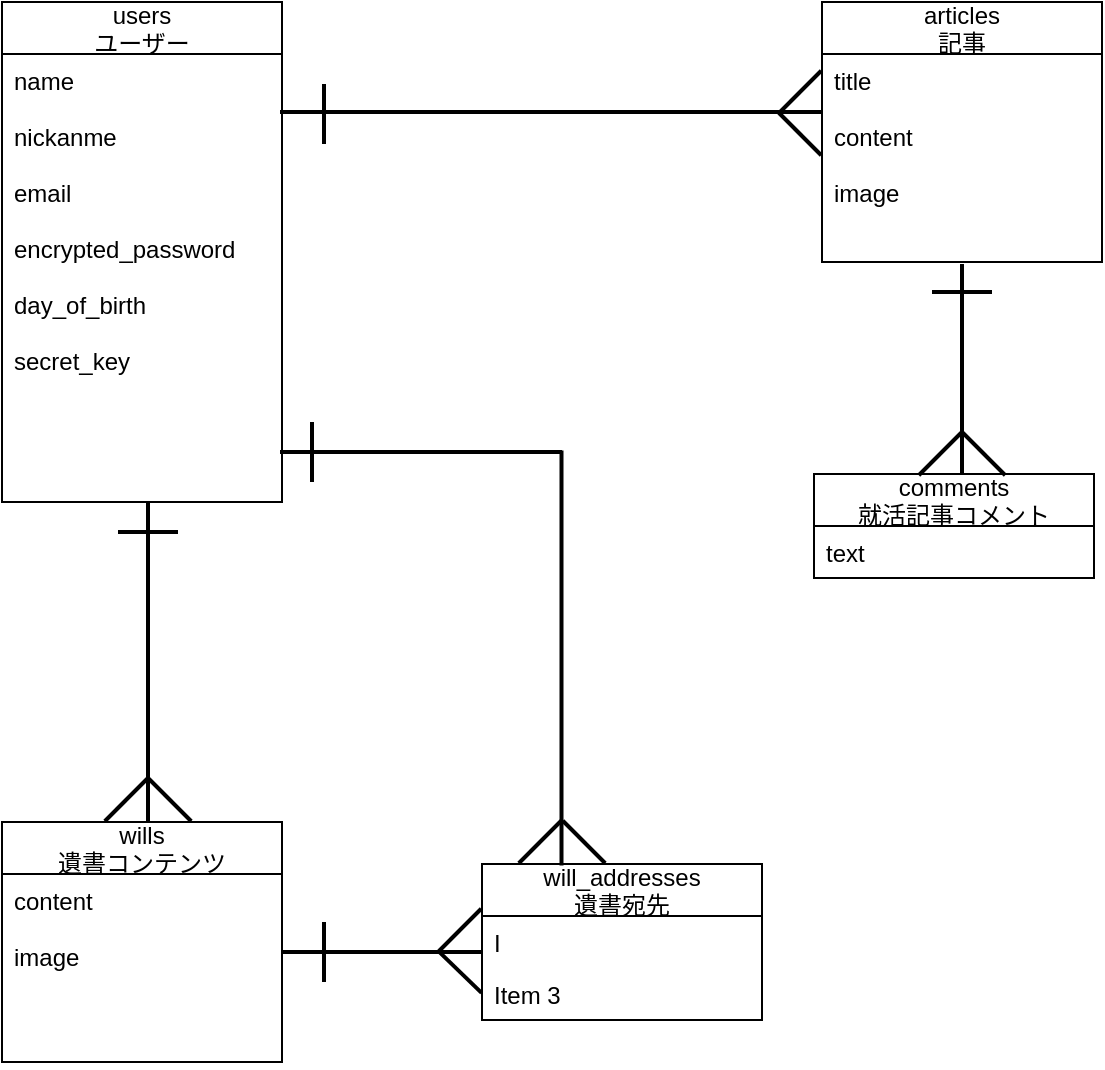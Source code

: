 <mxfile>
    <diagram id="p4G7GyhmdaZ9alzyhCs6" name="ページ1">
        <mxGraphModel dx="1052" dy="1108" grid="1" gridSize="10" guides="1" tooltips="1" connect="1" arrows="1" fold="1" page="1" pageScale="1" pageWidth="827" pageHeight="1169" math="0" shadow="0">
            <root>
                <mxCell id="0"/>
                <mxCell id="1" parent="0"/>
                <mxCell id="25" value="users&#10;ユーザー" style="swimlane;fontStyle=0;childLayout=stackLayout;horizontal=1;startSize=26;fillColor=none;horizontalStack=0;resizeParent=1;resizeParentMax=0;resizeLast=0;collapsible=1;marginBottom=0;" parent="1" vertex="1">
                    <mxGeometry x="80" y="220" width="140" height="250" as="geometry"/>
                </mxCell>
                <mxCell id="28" value="name&#10;&#10;nickanme&#10;&#10;email&#10;&#10;encrypted_password&#10;&#10;day_of_birth&#10;&#10;secret_key&#10;&#10;" style="text;strokeColor=none;fillColor=none;align=left;verticalAlign=top;spacingLeft=4;spacingRight=4;overflow=hidden;rotatable=0;points=[[0,0.5],[1,0.5]];portConstraint=eastwest;" parent="25" vertex="1">
                    <mxGeometry y="26" width="140" height="224" as="geometry"/>
                </mxCell>
                <mxCell id="29" value="articles&#10;記事" style="swimlane;fontStyle=0;childLayout=stackLayout;horizontal=1;startSize=26;fillColor=none;horizontalStack=0;resizeParent=1;resizeParentMax=0;resizeLast=0;collapsible=1;marginBottom=0;" parent="1" vertex="1">
                    <mxGeometry x="490" y="220" width="140" height="130" as="geometry"/>
                </mxCell>
                <mxCell id="31" value="title&#10;&#10;content&#10;&#10;image&#10;" style="text;strokeColor=none;fillColor=none;align=left;verticalAlign=top;spacingLeft=4;spacingRight=4;overflow=hidden;rotatable=0;points=[[0,0.5],[1,0.5]];portConstraint=eastwest;" parent="29" vertex="1">
                    <mxGeometry y="26" width="140" height="104" as="geometry"/>
                </mxCell>
                <mxCell id="32" value="will_addresses&#10;遺書宛先" style="swimlane;fontStyle=0;childLayout=stackLayout;horizontal=1;startSize=26;fillColor=none;horizontalStack=0;resizeParent=1;resizeParentMax=0;resizeLast=0;collapsible=1;marginBottom=0;" parent="1" vertex="1">
                    <mxGeometry x="320" y="651" width="140" height="78" as="geometry"/>
                </mxCell>
                <mxCell id="33" value="I" style="text;strokeColor=none;fillColor=none;align=left;verticalAlign=top;spacingLeft=4;spacingRight=4;overflow=hidden;rotatable=0;points=[[0,0.5],[1,0.5]];portConstraint=eastwest;" parent="32" vertex="1">
                    <mxGeometry y="26" width="140" height="26" as="geometry"/>
                </mxCell>
                <mxCell id="34" value="Item 3" style="text;strokeColor=none;fillColor=none;align=left;verticalAlign=top;spacingLeft=4;spacingRight=4;overflow=hidden;rotatable=0;points=[[0,0.5],[1,0.5]];portConstraint=eastwest;" parent="32" vertex="1">
                    <mxGeometry y="52" width="140" height="26" as="geometry"/>
                </mxCell>
                <mxCell id="35" value="wills&#10;遺書コンテンツ" style="swimlane;fontStyle=0;childLayout=stackLayout;horizontal=1;startSize=26;fillColor=none;horizontalStack=0;resizeParent=1;resizeParentMax=0;resizeLast=0;collapsible=1;marginBottom=0;" parent="1" vertex="1">
                    <mxGeometry x="80" y="630" width="140" height="120" as="geometry"/>
                </mxCell>
                <mxCell id="37" value="content&#10;&#10;image&#10;" style="text;strokeColor=none;fillColor=none;align=left;verticalAlign=top;spacingLeft=4;spacingRight=4;overflow=hidden;rotatable=0;points=[[0,0.5],[1,0.5]];portConstraint=eastwest;" parent="35" vertex="1">
                    <mxGeometry y="26" width="140" height="94" as="geometry"/>
                </mxCell>
                <mxCell id="38" value="comments&#10;就活記事コメント" style="swimlane;fontStyle=0;childLayout=stackLayout;horizontal=1;startSize=26;fillColor=none;horizontalStack=0;resizeParent=1;resizeParentMax=0;resizeLast=0;collapsible=1;marginBottom=0;" parent="1" vertex="1">
                    <mxGeometry x="486" y="456" width="140" height="52" as="geometry"/>
                </mxCell>
                <mxCell id="39" value="text" style="text;strokeColor=none;fillColor=none;align=left;verticalAlign=top;spacingLeft=4;spacingRight=4;overflow=hidden;rotatable=0;points=[[0,0.5],[1,0.5]];portConstraint=eastwest;" parent="38" vertex="1">
                    <mxGeometry y="26" width="140" height="26" as="geometry"/>
                </mxCell>
                <mxCell id="43" value="" style="line;strokeWidth=2;html=1;" parent="1" vertex="1">
                    <mxGeometry x="219" y="270" width="271" height="10" as="geometry"/>
                </mxCell>
                <mxCell id="47" value="" style="line;strokeWidth=2;html=1;rotation=45;" parent="1" vertex="1">
                    <mxGeometry x="464" y="281" width="30" height="10" as="geometry"/>
                </mxCell>
                <mxCell id="48" value="" style="line;strokeWidth=2;html=1;rotation=-45;" parent="1" vertex="1">
                    <mxGeometry x="464" y="260" width="30" height="10" as="geometry"/>
                </mxCell>
                <mxCell id="49" value="" style="line;strokeWidth=2;html=1;rotation=90;" parent="1" vertex="1">
                    <mxGeometry x="226" y="271" width="30" height="10" as="geometry"/>
                </mxCell>
                <mxCell id="50" value="" style="line;strokeWidth=2;html=1;rotation=-90;" parent="1" vertex="1">
                    <mxGeometry x="72.5" y="545" width="161" height="10" as="geometry"/>
                </mxCell>
                <mxCell id="51" value="" style="line;strokeWidth=2;html=1;rotation=0;" parent="1" vertex="1">
                    <mxGeometry x="138" y="480" width="30" height="10" as="geometry"/>
                </mxCell>
                <mxCell id="52" value="" style="line;strokeWidth=2;html=1;rotation=45;" parent="1" vertex="1">
                    <mxGeometry x="149" y="614" width="30" height="10" as="geometry"/>
                </mxCell>
                <mxCell id="53" value="" style="line;strokeWidth=2;html=1;rotation=-225;" parent="1" vertex="1">
                    <mxGeometry x="127" y="614" width="30" height="10" as="geometry"/>
                </mxCell>
                <mxCell id="54" value="" style="line;strokeWidth=2;html=1;rotation=90;" parent="1" vertex="1">
                    <mxGeometry x="226" y="690" width="30" height="10" as="geometry"/>
                </mxCell>
                <mxCell id="55" value="" style="line;strokeWidth=2;html=1;rotation=90;" parent="1" vertex="1">
                    <mxGeometry x="220" y="440" width="30" height="10" as="geometry"/>
                </mxCell>
                <mxCell id="56" value="" style="line;strokeWidth=2;html=1;rotation=-180;" vertex="1" parent="1">
                    <mxGeometry x="220" y="690" width="100" height="10" as="geometry"/>
                </mxCell>
                <mxCell id="59" value="" style="line;strokeWidth=2;html=1;rotation=-45;" vertex="1" parent="1">
                    <mxGeometry x="294" y="679" width="30" height="10" as="geometry"/>
                </mxCell>
                <mxCell id="60" value="" style="line;strokeWidth=2;html=1;rotation=44;" vertex="1" parent="1">
                    <mxGeometry x="294" y="700" width="30" height="10" as="geometry"/>
                </mxCell>
                <mxCell id="61" value="" style="line;strokeWidth=2;html=1;" vertex="1" parent="1">
                    <mxGeometry x="219" y="440" width="141" height="10" as="geometry"/>
                </mxCell>
                <mxCell id="62" value="" style="line;strokeWidth=2;html=1;rotation=90;" vertex="1" parent="1">
                    <mxGeometry x="256" y="544" width="207.5" height="8" as="geometry"/>
                </mxCell>
                <mxCell id="63" value="" style="line;strokeWidth=2;html=1;rotation=-45;" vertex="1" parent="1">
                    <mxGeometry x="334" y="635" width="30" height="10" as="geometry"/>
                </mxCell>
                <mxCell id="64" value="" style="line;strokeWidth=2;html=1;rotation=45;" vertex="1" parent="1">
                    <mxGeometry x="356" y="635" width="30" height="10" as="geometry"/>
                </mxCell>
                <mxCell id="65" value="" style="line;strokeWidth=2;html=1;rotation=90;" vertex="1" parent="1">
                    <mxGeometry x="507.5" y="398.5" width="105" height="10" as="geometry"/>
                </mxCell>
                <mxCell id="66" value="" style="line;strokeWidth=2;html=1;rotation=0;" vertex="1" parent="1">
                    <mxGeometry x="545" y="360" width="30" height="10" as="geometry"/>
                </mxCell>
                <mxCell id="67" value="" style="line;strokeWidth=2;html=1;rotation=45;" vertex="1" parent="1">
                    <mxGeometry x="556" y="441" width="30" height="10" as="geometry"/>
                </mxCell>
                <mxCell id="68" value="" style="line;strokeWidth=2;html=1;rotation=-45;" vertex="1" parent="1">
                    <mxGeometry x="534" y="441" width="30" height="10" as="geometry"/>
                </mxCell>
            </root>
        </mxGraphModel>
    </diagram>
</mxfile>
